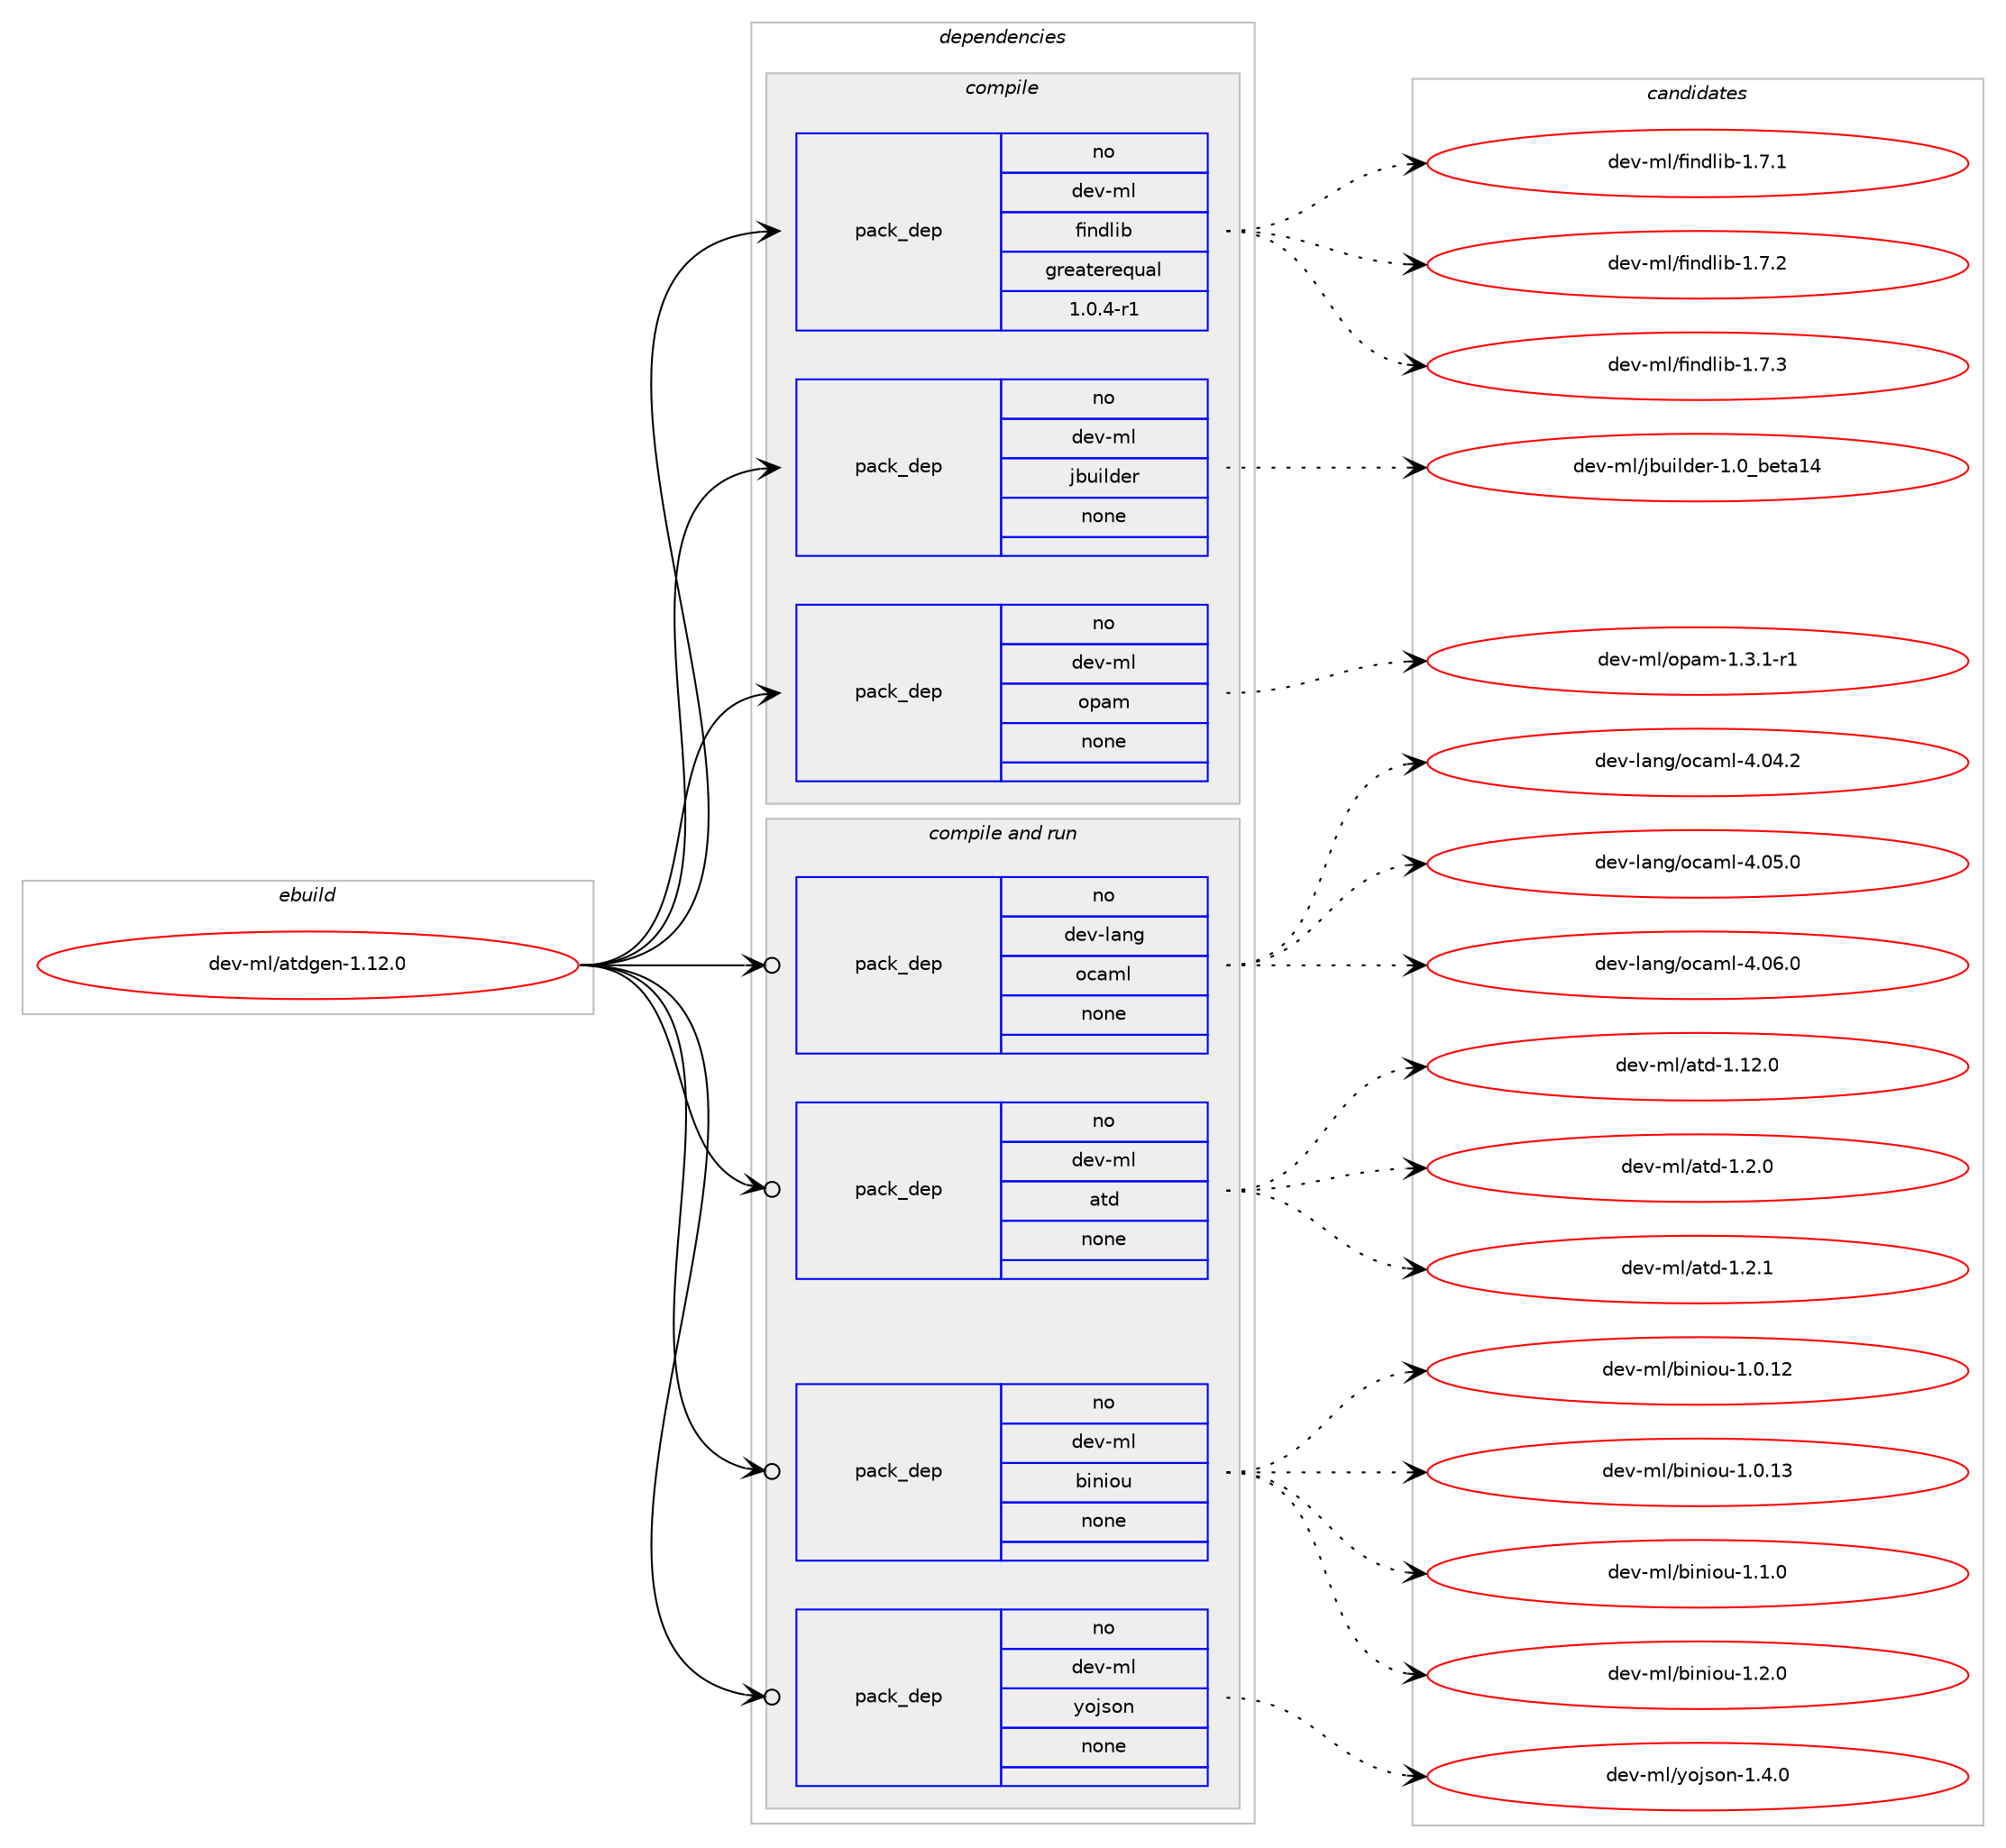 digraph prolog {

# *************
# Graph options
# *************

newrank=true;
concentrate=true;
compound=true;
graph [rankdir=LR,fontname=Helvetica,fontsize=10,ranksep=1.5];#, ranksep=2.5, nodesep=0.2];
edge  [arrowhead=vee];
node  [fontname=Helvetica,fontsize=10];

# **********
# The ebuild
# **********

subgraph cluster_leftcol {
color=gray;
rank=same;
label=<<i>ebuild</i>>;
id [label="dev-ml/atdgen-1.12.0", color=red, width=4, href="../dev-ml/atdgen-1.12.0.svg"];
}

# ****************
# The dependencies
# ****************

subgraph cluster_midcol {
color=gray;
label=<<i>dependencies</i>>;
subgraph cluster_compile {
fillcolor="#eeeeee";
style=filled;
label=<<i>compile</i>>;
subgraph pack91775 {
dependency121820 [label=<<TABLE BORDER="0" CELLBORDER="1" CELLSPACING="0" CELLPADDING="4" WIDTH="220"><TR><TD ROWSPAN="6" CELLPADDING="30">pack_dep</TD></TR><TR><TD WIDTH="110">no</TD></TR><TR><TD>dev-ml</TD></TR><TR><TD>findlib</TD></TR><TR><TD>greaterequal</TD></TR><TR><TD>1.0.4-r1</TD></TR></TABLE>>, shape=none, color=blue];
}
id:e -> dependency121820:w [weight=20,style="solid",arrowhead="vee"];
subgraph pack91776 {
dependency121821 [label=<<TABLE BORDER="0" CELLBORDER="1" CELLSPACING="0" CELLPADDING="4" WIDTH="220"><TR><TD ROWSPAN="6" CELLPADDING="30">pack_dep</TD></TR><TR><TD WIDTH="110">no</TD></TR><TR><TD>dev-ml</TD></TR><TR><TD>jbuilder</TD></TR><TR><TD>none</TD></TR><TR><TD></TD></TR></TABLE>>, shape=none, color=blue];
}
id:e -> dependency121821:w [weight=20,style="solid",arrowhead="vee"];
subgraph pack91777 {
dependency121822 [label=<<TABLE BORDER="0" CELLBORDER="1" CELLSPACING="0" CELLPADDING="4" WIDTH="220"><TR><TD ROWSPAN="6" CELLPADDING="30">pack_dep</TD></TR><TR><TD WIDTH="110">no</TD></TR><TR><TD>dev-ml</TD></TR><TR><TD>opam</TD></TR><TR><TD>none</TD></TR><TR><TD></TD></TR></TABLE>>, shape=none, color=blue];
}
id:e -> dependency121822:w [weight=20,style="solid",arrowhead="vee"];
}
subgraph cluster_compileandrun {
fillcolor="#eeeeee";
style=filled;
label=<<i>compile and run</i>>;
subgraph pack91778 {
dependency121823 [label=<<TABLE BORDER="0" CELLBORDER="1" CELLSPACING="0" CELLPADDING="4" WIDTH="220"><TR><TD ROWSPAN="6" CELLPADDING="30">pack_dep</TD></TR><TR><TD WIDTH="110">no</TD></TR><TR><TD>dev-lang</TD></TR><TR><TD>ocaml</TD></TR><TR><TD>none</TD></TR><TR><TD></TD></TR></TABLE>>, shape=none, color=blue];
}
id:e -> dependency121823:w [weight=20,style="solid",arrowhead="odotvee"];
subgraph pack91779 {
dependency121824 [label=<<TABLE BORDER="0" CELLBORDER="1" CELLSPACING="0" CELLPADDING="4" WIDTH="220"><TR><TD ROWSPAN="6" CELLPADDING="30">pack_dep</TD></TR><TR><TD WIDTH="110">no</TD></TR><TR><TD>dev-ml</TD></TR><TR><TD>atd</TD></TR><TR><TD>none</TD></TR><TR><TD></TD></TR></TABLE>>, shape=none, color=blue];
}
id:e -> dependency121824:w [weight=20,style="solid",arrowhead="odotvee"];
subgraph pack91780 {
dependency121825 [label=<<TABLE BORDER="0" CELLBORDER="1" CELLSPACING="0" CELLPADDING="4" WIDTH="220"><TR><TD ROWSPAN="6" CELLPADDING="30">pack_dep</TD></TR><TR><TD WIDTH="110">no</TD></TR><TR><TD>dev-ml</TD></TR><TR><TD>biniou</TD></TR><TR><TD>none</TD></TR><TR><TD></TD></TR></TABLE>>, shape=none, color=blue];
}
id:e -> dependency121825:w [weight=20,style="solid",arrowhead="odotvee"];
subgraph pack91781 {
dependency121826 [label=<<TABLE BORDER="0" CELLBORDER="1" CELLSPACING="0" CELLPADDING="4" WIDTH="220"><TR><TD ROWSPAN="6" CELLPADDING="30">pack_dep</TD></TR><TR><TD WIDTH="110">no</TD></TR><TR><TD>dev-ml</TD></TR><TR><TD>yojson</TD></TR><TR><TD>none</TD></TR><TR><TD></TD></TR></TABLE>>, shape=none, color=blue];
}
id:e -> dependency121826:w [weight=20,style="solid",arrowhead="odotvee"];
}
subgraph cluster_run {
fillcolor="#eeeeee";
style=filled;
label=<<i>run</i>>;
}
}

# **************
# The candidates
# **************

subgraph cluster_choices {
rank=same;
color=gray;
label=<<i>candidates</i>>;

subgraph choice91775 {
color=black;
nodesep=1;
choice100101118451091084710210511010010810598454946554649 [label="dev-ml/findlib-1.7.1", color=red, width=4,href="../dev-ml/findlib-1.7.1.svg"];
choice100101118451091084710210511010010810598454946554650 [label="dev-ml/findlib-1.7.2", color=red, width=4,href="../dev-ml/findlib-1.7.2.svg"];
choice100101118451091084710210511010010810598454946554651 [label="dev-ml/findlib-1.7.3", color=red, width=4,href="../dev-ml/findlib-1.7.3.svg"];
dependency121820:e -> choice100101118451091084710210511010010810598454946554649:w [style=dotted,weight="100"];
dependency121820:e -> choice100101118451091084710210511010010810598454946554650:w [style=dotted,weight="100"];
dependency121820:e -> choice100101118451091084710210511010010810598454946554651:w [style=dotted,weight="100"];
}
subgraph choice91776 {
color=black;
nodesep=1;
choice100101118451091084710698117105108100101114454946489598101116974952 [label="dev-ml/jbuilder-1.0_beta14", color=red, width=4,href="../dev-ml/jbuilder-1.0_beta14.svg"];
dependency121821:e -> choice100101118451091084710698117105108100101114454946489598101116974952:w [style=dotted,weight="100"];
}
subgraph choice91777 {
color=black;
nodesep=1;
choice1001011184510910847111112971094549465146494511449 [label="dev-ml/opam-1.3.1-r1", color=red, width=4,href="../dev-ml/opam-1.3.1-r1.svg"];
dependency121822:e -> choice1001011184510910847111112971094549465146494511449:w [style=dotted,weight="100"];
}
subgraph choice91778 {
color=black;
nodesep=1;
choice100101118451089711010347111999710910845524648524650 [label="dev-lang/ocaml-4.04.2", color=red, width=4,href="../dev-lang/ocaml-4.04.2.svg"];
choice100101118451089711010347111999710910845524648534648 [label="dev-lang/ocaml-4.05.0", color=red, width=4,href="../dev-lang/ocaml-4.05.0.svg"];
choice100101118451089711010347111999710910845524648544648 [label="dev-lang/ocaml-4.06.0", color=red, width=4,href="../dev-lang/ocaml-4.06.0.svg"];
dependency121823:e -> choice100101118451089711010347111999710910845524648524650:w [style=dotted,weight="100"];
dependency121823:e -> choice100101118451089711010347111999710910845524648534648:w [style=dotted,weight="100"];
dependency121823:e -> choice100101118451089711010347111999710910845524648544648:w [style=dotted,weight="100"];
}
subgraph choice91779 {
color=black;
nodesep=1;
choice10010111845109108479711610045494649504648 [label="dev-ml/atd-1.12.0", color=red, width=4,href="../dev-ml/atd-1.12.0.svg"];
choice100101118451091084797116100454946504648 [label="dev-ml/atd-1.2.0", color=red, width=4,href="../dev-ml/atd-1.2.0.svg"];
choice100101118451091084797116100454946504649 [label="dev-ml/atd-1.2.1", color=red, width=4,href="../dev-ml/atd-1.2.1.svg"];
dependency121824:e -> choice10010111845109108479711610045494649504648:w [style=dotted,weight="100"];
dependency121824:e -> choice100101118451091084797116100454946504648:w [style=dotted,weight="100"];
dependency121824:e -> choice100101118451091084797116100454946504649:w [style=dotted,weight="100"];
}
subgraph choice91780 {
color=black;
nodesep=1;
choice10010111845109108479810511010511111745494648464950 [label="dev-ml/biniou-1.0.12", color=red, width=4,href="../dev-ml/biniou-1.0.12.svg"];
choice10010111845109108479810511010511111745494648464951 [label="dev-ml/biniou-1.0.13", color=red, width=4,href="../dev-ml/biniou-1.0.13.svg"];
choice100101118451091084798105110105111117454946494648 [label="dev-ml/biniou-1.1.0", color=red, width=4,href="../dev-ml/biniou-1.1.0.svg"];
choice100101118451091084798105110105111117454946504648 [label="dev-ml/biniou-1.2.0", color=red, width=4,href="../dev-ml/biniou-1.2.0.svg"];
dependency121825:e -> choice10010111845109108479810511010511111745494648464950:w [style=dotted,weight="100"];
dependency121825:e -> choice10010111845109108479810511010511111745494648464951:w [style=dotted,weight="100"];
dependency121825:e -> choice100101118451091084798105110105111117454946494648:w [style=dotted,weight="100"];
dependency121825:e -> choice100101118451091084798105110105111117454946504648:w [style=dotted,weight="100"];
}
subgraph choice91781 {
color=black;
nodesep=1;
choice1001011184510910847121111106115111110454946524648 [label="dev-ml/yojson-1.4.0", color=red, width=4,href="../dev-ml/yojson-1.4.0.svg"];
dependency121826:e -> choice1001011184510910847121111106115111110454946524648:w [style=dotted,weight="100"];
}
}

}
